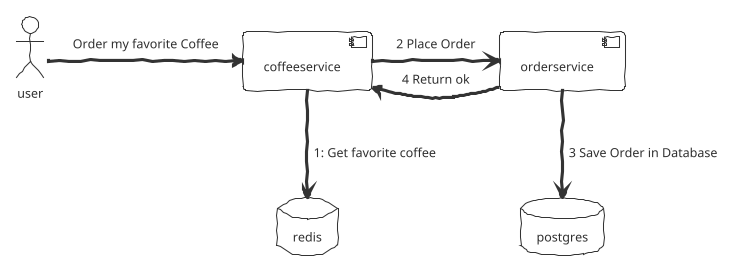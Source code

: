 @startuml
!theme sketchy-outline
skinparam backgroundColor #ffffff

actor user
component coffeeservice
component orderservice
database redis
database postgres
user -> coffeeservice :Order my favorite Coffee
coffeeservice --> redis :1: Get favorite coffee
coffeeservice -> orderservice :2 Place Order
orderservice --> postgres :3 Save Order in Database
orderservice -> coffeeservice: 4 Return ok

@enduml